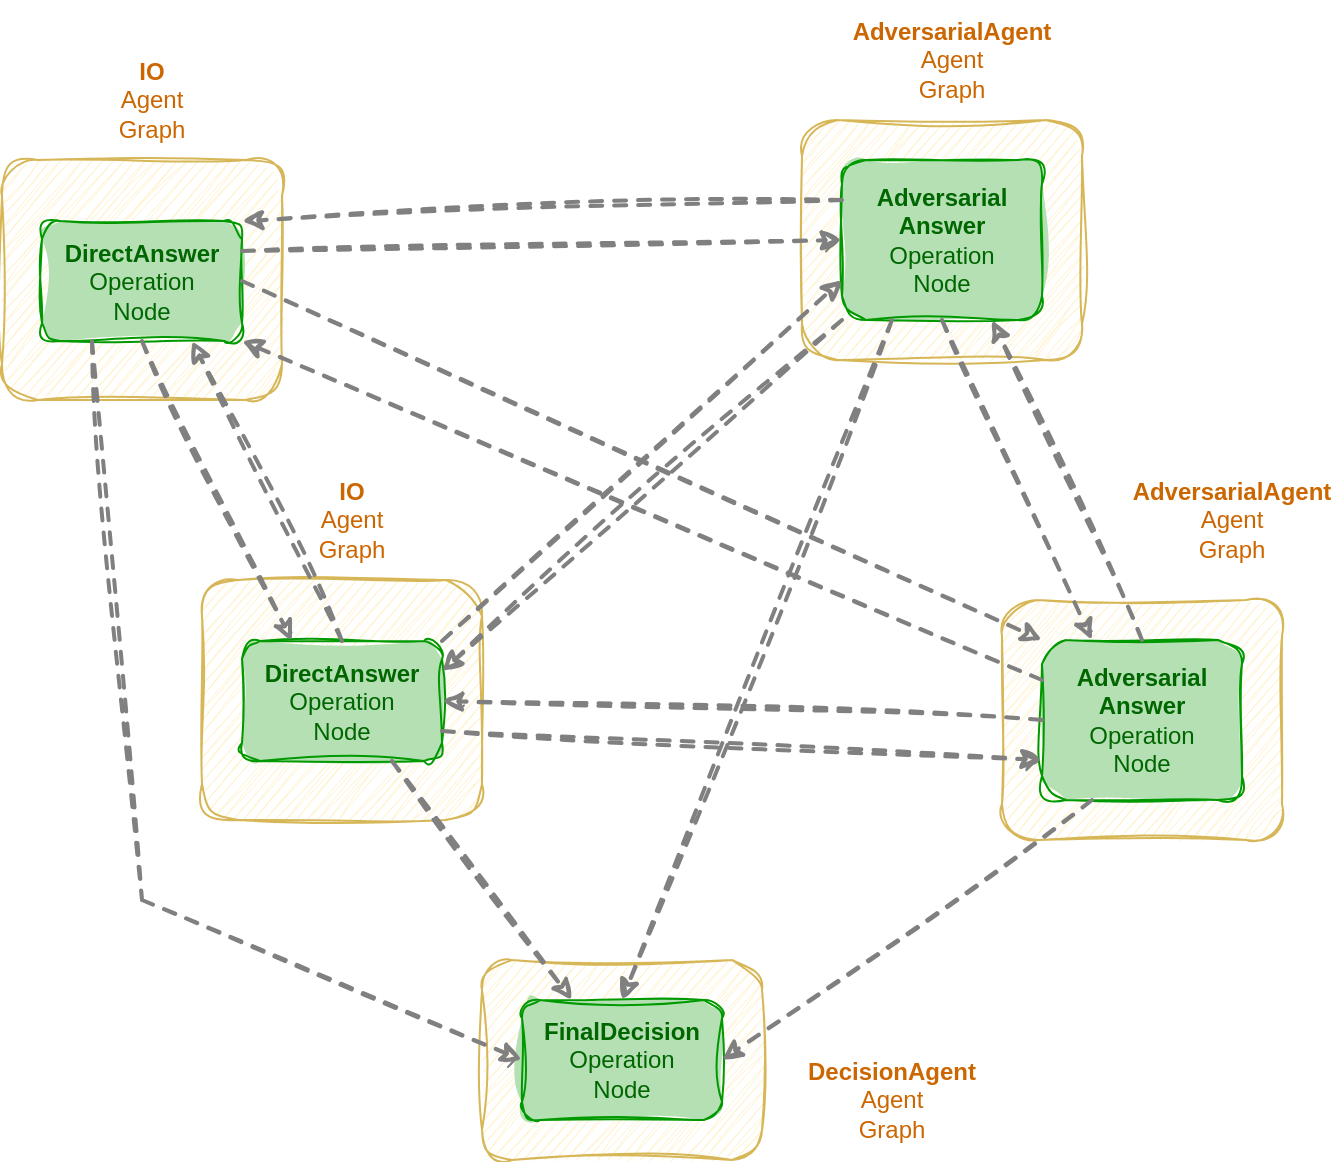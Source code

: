 <mxfile version="22.1.18" type="device">
  <diagram name="Page-1" id="mvyvjCWlfHUkhX-k2Om3">
    <mxGraphModel dx="2074" dy="1214" grid="1" gridSize="10" guides="1" tooltips="1" connect="1" arrows="1" fold="1" page="1" pageScale="1" pageWidth="850" pageHeight="1100" math="0" shadow="0">
      <root>
        <mxCell id="0" />
        <mxCell id="1" parent="0" />
        <mxCell id="mZnFS5OKuAYvDTzdpXn2-1" value="" style="rounded=1;whiteSpace=wrap;html=1;sketch=1;curveFitting=1;jiggle=2;fillColor=#fff2cc;strokeColor=#d6b656;" vertex="1" parent="1">
          <mxGeometry x="340" y="690" width="140" height="100" as="geometry" />
        </mxCell>
        <mxCell id="J99Reh4bUe1s1G-MDTEG-3" value="" style="rounded=1;whiteSpace=wrap;html=1;sketch=1;curveFitting=1;jiggle=2;fillColor=#fff2cc;strokeColor=#d6b656;" parent="1" vertex="1">
          <mxGeometry x="500" y="270" width="140" height="120" as="geometry" />
        </mxCell>
        <mxCell id="J99Reh4bUe1s1G-MDTEG-4" value="&lt;b&gt;Adversarial&lt;br&gt;Answer&lt;/b&gt;&lt;br&gt;Operation&lt;br&gt;Node" style="rounded=1;whiteSpace=wrap;html=1;sketch=1;curveFitting=1;jiggle=2;fillColor=#B4E0B4;strokeColor=#009900;fillStyle=solid;fontColor=#006600;" parent="1" vertex="1">
          <mxGeometry x="520" y="290" width="100" height="80" as="geometry" />
        </mxCell>
        <mxCell id="J99Reh4bUe1s1G-MDTEG-5" value="&lt;b&gt;AdversarialAgent&lt;br&gt;&lt;/b&gt;Agent&lt;br&gt;Graph" style="text;html=1;strokeColor=none;fillColor=none;align=center;verticalAlign=middle;whiteSpace=wrap;rounded=0;fontColor=#CC6600;" parent="1" vertex="1">
          <mxGeometry x="530" y="210" width="90" height="60" as="geometry" />
        </mxCell>
        <mxCell id="J99Reh4bUe1s1G-MDTEG-18" value="&lt;b&gt;FinalDecision&lt;br&gt;&lt;/b&gt;Operation&lt;br&gt;Node" style="rounded=1;whiteSpace=wrap;html=1;sketch=1;curveFitting=1;jiggle=2;fillColor=#B4E0B4;strokeColor=#009900;fillStyle=solid;fontColor=#006600;" parent="1" vertex="1">
          <mxGeometry x="360" y="710" width="100" height="60" as="geometry" />
        </mxCell>
        <mxCell id="CZzCSnsS5xlX5FiLLCHD-4" value="" style="rounded=1;whiteSpace=wrap;html=1;sketch=1;curveFitting=1;jiggle=2;fillColor=#fff2cc;strokeColor=#d6b656;" parent="1" vertex="1">
          <mxGeometry x="100" y="290" width="140" height="120" as="geometry" />
        </mxCell>
        <mxCell id="CZzCSnsS5xlX5FiLLCHD-5" value="&lt;b&gt;DirectAnswer&lt;/b&gt;&lt;br&gt;Operation&lt;br&gt;Node" style="rounded=1;whiteSpace=wrap;html=1;sketch=1;curveFitting=1;jiggle=2;fillColor=#B4E0B4;strokeColor=#009900;fillStyle=solid;fontColor=#006600;" parent="1" vertex="1">
          <mxGeometry x="120" y="320.5" width="100" height="60" as="geometry" />
        </mxCell>
        <mxCell id="CZzCSnsS5xlX5FiLLCHD-6" value="&lt;b&gt;IO&lt;br&gt;&lt;/b&gt;Agent&lt;br&gt;Graph" style="text;html=1;strokeColor=none;fillColor=none;align=center;verticalAlign=middle;whiteSpace=wrap;rounded=0;fontColor=#CC6600;" parent="1" vertex="1">
          <mxGeometry x="130" y="230" width="90" height="60" as="geometry" />
        </mxCell>
        <mxCell id="CZzCSnsS5xlX5FiLLCHD-7" value="" style="rounded=1;whiteSpace=wrap;html=1;sketch=1;curveFitting=1;jiggle=2;fillColor=#fff2cc;strokeColor=#d6b656;" parent="1" vertex="1">
          <mxGeometry x="200" y="500" width="140" height="120" as="geometry" />
        </mxCell>
        <mxCell id="CZzCSnsS5xlX5FiLLCHD-8" value="&lt;b&gt;DirectAnswer&lt;/b&gt;&lt;br&gt;Operation&lt;br&gt;Node" style="rounded=1;whiteSpace=wrap;html=1;sketch=1;curveFitting=1;jiggle=2;fillColor=#B4E0B4;strokeColor=#009900;fillStyle=solid;fontColor=#006600;" parent="1" vertex="1">
          <mxGeometry x="220" y="530.5" width="100" height="60" as="geometry" />
        </mxCell>
        <mxCell id="CZzCSnsS5xlX5FiLLCHD-9" value="&lt;b&gt;IO&lt;br&gt;&lt;/b&gt;Agent&lt;br&gt;Graph" style="text;html=1;strokeColor=none;fillColor=none;align=center;verticalAlign=middle;whiteSpace=wrap;rounded=0;fontColor=#CC6600;" parent="1" vertex="1">
          <mxGeometry x="230" y="440" width="90" height="60" as="geometry" />
        </mxCell>
        <mxCell id="CZzCSnsS5xlX5FiLLCHD-10" value="" style="rounded=1;whiteSpace=wrap;html=1;sketch=1;curveFitting=1;jiggle=2;fillColor=#fff2cc;strokeColor=#d6b656;" parent="1" vertex="1">
          <mxGeometry x="600" y="510" width="140" height="120" as="geometry" />
        </mxCell>
        <mxCell id="CZzCSnsS5xlX5FiLLCHD-11" value="&lt;b&gt;Adversarial&lt;br&gt;Answer&lt;/b&gt;&lt;br&gt;Operation&lt;br&gt;Node" style="rounded=1;whiteSpace=wrap;html=1;sketch=1;curveFitting=1;jiggle=2;fillColor=#B4E0B4;strokeColor=#009900;fillStyle=solid;fontColor=#006600;" parent="1" vertex="1">
          <mxGeometry x="620" y="530" width="100" height="80" as="geometry" />
        </mxCell>
        <mxCell id="CZzCSnsS5xlX5FiLLCHD-12" value="&lt;b&gt;AdversarialAgent&lt;br&gt;&lt;/b&gt;Agent&lt;br&gt;Graph" style="text;html=1;strokeColor=none;fillColor=none;align=center;verticalAlign=middle;whiteSpace=wrap;rounded=0;fontColor=#CC6600;" parent="1" vertex="1">
          <mxGeometry x="670" y="440" width="90" height="60" as="geometry" />
        </mxCell>
        <mxCell id="CZzCSnsS5xlX5FiLLCHD-13" value="" style="endArrow=classic;html=1;rounded=0;strokeWidth=2;dashed=1;sketch=1;curveFitting=1;jiggle=2;entryX=1;entryY=0;entryDx=0;entryDy=0;exitX=0;exitY=0.25;exitDx=0;exitDy=0;strokeColor=#808080;" parent="1" source="J99Reh4bUe1s1G-MDTEG-4" target="CZzCSnsS5xlX5FiLLCHD-5" edge="1">
          <mxGeometry width="50" height="50" relative="1" as="geometry">
            <mxPoint x="525" y="815.5" as="sourcePoint" />
            <mxPoint x="335" y="760" as="targetPoint" />
          </mxGeometry>
        </mxCell>
        <mxCell id="CZzCSnsS5xlX5FiLLCHD-14" value="" style="endArrow=classic;html=1;rounded=0;strokeWidth=2;dashed=1;sketch=1;curveFitting=1;jiggle=2;entryX=0;entryY=0.5;entryDx=0;entryDy=0;exitX=1;exitY=0.25;exitDx=0;exitDy=0;strokeColor=#808080;" parent="1" source="CZzCSnsS5xlX5FiLLCHD-5" target="J99Reh4bUe1s1G-MDTEG-4" edge="1">
          <mxGeometry width="50" height="50" relative="1" as="geometry">
            <mxPoint x="530" y="320" as="sourcePoint" />
            <mxPoint x="230" y="331" as="targetPoint" />
          </mxGeometry>
        </mxCell>
        <mxCell id="CZzCSnsS5xlX5FiLLCHD-15" value="" style="endArrow=classic;html=1;rounded=0;strokeWidth=2;dashed=1;sketch=1;curveFitting=1;jiggle=2;entryX=0;entryY=0;entryDx=0;entryDy=0;exitX=1;exitY=0.5;exitDx=0;exitDy=0;strokeColor=#808080;" parent="1" source="CZzCSnsS5xlX5FiLLCHD-5" target="CZzCSnsS5xlX5FiLLCHD-11" edge="1">
          <mxGeometry width="50" height="50" relative="1" as="geometry">
            <mxPoint x="230" y="346" as="sourcePoint" />
            <mxPoint x="530" y="340" as="targetPoint" />
          </mxGeometry>
        </mxCell>
        <mxCell id="CZzCSnsS5xlX5FiLLCHD-16" value="" style="endArrow=classic;html=1;rounded=0;strokeWidth=2;dashed=1;sketch=1;curveFitting=1;jiggle=2;entryX=0;entryY=0.75;entryDx=0;entryDy=0;exitX=1;exitY=0;exitDx=0;exitDy=0;strokeColor=#808080;" parent="1" source="CZzCSnsS5xlX5FiLLCHD-8" target="J99Reh4bUe1s1G-MDTEG-4" edge="1">
          <mxGeometry width="50" height="50" relative="1" as="geometry">
            <mxPoint x="230" y="361" as="sourcePoint" />
            <mxPoint x="630" y="540" as="targetPoint" />
          </mxGeometry>
        </mxCell>
        <mxCell id="CZzCSnsS5xlX5FiLLCHD-17" value="" style="endArrow=classic;html=1;rounded=0;strokeWidth=2;dashed=1;sketch=1;curveFitting=1;jiggle=2;entryX=0;entryY=0.75;entryDx=0;entryDy=0;exitX=1;exitY=0.75;exitDx=0;exitDy=0;strokeColor=#808080;" parent="1" source="CZzCSnsS5xlX5FiLLCHD-8" target="CZzCSnsS5xlX5FiLLCHD-11" edge="1">
          <mxGeometry width="50" height="50" relative="1" as="geometry">
            <mxPoint x="330" y="541" as="sourcePoint" />
            <mxPoint x="530" y="360" as="targetPoint" />
          </mxGeometry>
        </mxCell>
        <mxCell id="CZzCSnsS5xlX5FiLLCHD-18" value="" style="endArrow=classic;html=1;rounded=0;strokeWidth=2;dashed=1;sketch=1;curveFitting=1;jiggle=2;entryX=0.25;entryY=0;entryDx=0;entryDy=0;exitX=0.5;exitY=1;exitDx=0;exitDy=0;strokeColor=#808080;" parent="1" source="CZzCSnsS5xlX5FiLLCHD-5" target="CZzCSnsS5xlX5FiLLCHD-8" edge="1">
          <mxGeometry width="50" height="50" relative="1" as="geometry">
            <mxPoint x="330" y="556" as="sourcePoint" />
            <mxPoint x="630" y="560" as="targetPoint" />
          </mxGeometry>
        </mxCell>
        <mxCell id="CZzCSnsS5xlX5FiLLCHD-19" value="" style="endArrow=classic;html=1;rounded=0;strokeWidth=2;dashed=1;sketch=1;curveFitting=1;jiggle=2;entryX=0;entryY=0.5;entryDx=0;entryDy=0;exitX=0.25;exitY=1;exitDx=0;exitDy=0;strokeColor=#808080;" parent="1" source="CZzCSnsS5xlX5FiLLCHD-5" target="J99Reh4bUe1s1G-MDTEG-18" edge="1">
          <mxGeometry width="50" height="50" relative="1" as="geometry">
            <mxPoint x="155" y="391" as="sourcePoint" />
            <mxPoint x="255" y="541" as="targetPoint" />
            <Array as="points">
              <mxPoint x="170" y="660" />
            </Array>
          </mxGeometry>
        </mxCell>
        <mxCell id="CZzCSnsS5xlX5FiLLCHD-20" value="" style="endArrow=classic;html=1;rounded=0;strokeWidth=2;dashed=1;sketch=1;curveFitting=1;jiggle=2;entryX=1;entryY=0.25;entryDx=0;entryDy=0;exitX=0;exitY=1;exitDx=0;exitDy=0;strokeColor=#808080;" parent="1" source="J99Reh4bUe1s1G-MDTEG-4" target="CZzCSnsS5xlX5FiLLCHD-8" edge="1">
          <mxGeometry width="50" height="50" relative="1" as="geometry">
            <mxPoint x="530" y="320" as="sourcePoint" />
            <mxPoint x="230" y="331" as="targetPoint" />
          </mxGeometry>
        </mxCell>
        <mxCell id="CZzCSnsS5xlX5FiLLCHD-21" value="" style="endArrow=classic;html=1;rounded=0;strokeWidth=2;dashed=1;sketch=1;curveFitting=1;jiggle=2;entryX=1;entryY=1;entryDx=0;entryDy=0;exitX=0;exitY=0.25;exitDx=0;exitDy=0;strokeColor=#808080;" parent="1" source="CZzCSnsS5xlX5FiLLCHD-11" target="CZzCSnsS5xlX5FiLLCHD-5" edge="1">
          <mxGeometry width="50" height="50" relative="1" as="geometry">
            <mxPoint x="530" y="320" as="sourcePoint" />
            <mxPoint x="230" y="331" as="targetPoint" />
          </mxGeometry>
        </mxCell>
        <mxCell id="CZzCSnsS5xlX5FiLLCHD-22" value="" style="endArrow=classic;html=1;rounded=0;strokeWidth=2;dashed=1;sketch=1;curveFitting=1;jiggle=2;entryX=1;entryY=0.5;entryDx=0;entryDy=0;exitX=0;exitY=0.5;exitDx=0;exitDy=0;strokeColor=#808080;" parent="1" source="CZzCSnsS5xlX5FiLLCHD-11" target="CZzCSnsS5xlX5FiLLCHD-8" edge="1">
          <mxGeometry width="50" height="50" relative="1" as="geometry">
            <mxPoint x="630" y="560" as="sourcePoint" />
            <mxPoint x="230" y="391" as="targetPoint" />
          </mxGeometry>
        </mxCell>
        <mxCell id="CZzCSnsS5xlX5FiLLCHD-23" value="" style="endArrow=classic;html=1;rounded=0;strokeWidth=2;dashed=1;sketch=1;curveFitting=1;jiggle=2;entryX=0.75;entryY=1;entryDx=0;entryDy=0;exitX=0.5;exitY=0;exitDx=0;exitDy=0;strokeColor=#808080;" parent="1" source="CZzCSnsS5xlX5FiLLCHD-11" target="J99Reh4bUe1s1G-MDTEG-4" edge="1">
          <mxGeometry width="50" height="50" relative="1" as="geometry">
            <mxPoint x="680" y="530" as="sourcePoint" />
            <mxPoint x="330" y="571" as="targetPoint" />
          </mxGeometry>
        </mxCell>
        <mxCell id="CZzCSnsS5xlX5FiLLCHD-24" value="" style="endArrow=classic;html=1;rounded=0;strokeWidth=2;dashed=1;sketch=1;curveFitting=1;jiggle=2;entryX=0.25;entryY=0;entryDx=0;entryDy=0;exitX=0.5;exitY=1;exitDx=0;exitDy=0;strokeColor=#808080;" parent="1" source="J99Reh4bUe1s1G-MDTEG-4" target="CZzCSnsS5xlX5FiLLCHD-11" edge="1">
          <mxGeometry width="50" height="50" relative="1" as="geometry">
            <mxPoint x="520" y="440" as="sourcePoint" />
            <mxPoint x="605" y="380" as="targetPoint" />
          </mxGeometry>
        </mxCell>
        <mxCell id="CZzCSnsS5xlX5FiLLCHD-25" value="" style="endArrow=classic;html=1;rounded=0;strokeWidth=2;dashed=1;sketch=1;curveFitting=1;jiggle=2;entryX=0.25;entryY=0;entryDx=0;entryDy=0;exitX=0.75;exitY=1;exitDx=0;exitDy=0;strokeColor=#808080;" parent="1" source="CZzCSnsS5xlX5FiLLCHD-8" target="J99Reh4bUe1s1G-MDTEG-18" edge="1">
          <mxGeometry width="50" height="50" relative="1" as="geometry">
            <mxPoint x="500" y="430" as="sourcePoint" />
            <mxPoint x="575" y="590" as="targetPoint" />
          </mxGeometry>
        </mxCell>
        <mxCell id="CZzCSnsS5xlX5FiLLCHD-27" value="" style="endArrow=classic;html=1;rounded=0;strokeWidth=2;dashed=1;sketch=1;curveFitting=1;jiggle=2;entryX=0.5;entryY=0;entryDx=0;entryDy=0;exitX=0.25;exitY=1;exitDx=0;exitDy=0;strokeColor=#808080;" parent="1" source="J99Reh4bUe1s1G-MDTEG-4" target="J99Reh4bUe1s1G-MDTEG-18" edge="1">
          <mxGeometry width="50" height="50" relative="1" as="geometry">
            <mxPoint x="305" y="601" as="sourcePoint" />
            <mxPoint x="395" y="720" as="targetPoint" />
          </mxGeometry>
        </mxCell>
        <mxCell id="CZzCSnsS5xlX5FiLLCHD-28" value="" style="endArrow=classic;html=1;rounded=0;strokeWidth=2;dashed=1;sketch=1;curveFitting=1;jiggle=2;entryX=1;entryY=0.5;entryDx=0;entryDy=0;exitX=0.25;exitY=1;exitDx=0;exitDy=0;strokeColor=#808080;" parent="1" source="CZzCSnsS5xlX5FiLLCHD-11" target="J99Reh4bUe1s1G-MDTEG-18" edge="1">
          <mxGeometry width="50" height="50" relative="1" as="geometry">
            <mxPoint x="555" y="380" as="sourcePoint" />
            <mxPoint x="420" y="720" as="targetPoint" />
          </mxGeometry>
        </mxCell>
        <mxCell id="CZzCSnsS5xlX5FiLLCHD-31" value="" style="endArrow=classic;html=1;rounded=0;strokeWidth=2;dashed=1;sketch=1;curveFitting=1;jiggle=2;entryX=0.75;entryY=1;entryDx=0;entryDy=0;exitX=0.5;exitY=0;exitDx=0;exitDy=0;strokeColor=#808080;" parent="1" source="CZzCSnsS5xlX5FiLLCHD-8" target="CZzCSnsS5xlX5FiLLCHD-5" edge="1">
          <mxGeometry width="50" height="50" relative="1" as="geometry">
            <mxPoint x="180" y="391" as="sourcePoint" />
            <mxPoint x="255" y="541" as="targetPoint" />
          </mxGeometry>
        </mxCell>
        <mxCell id="mZnFS5OKuAYvDTzdpXn2-2" value="&lt;b&gt;DecisionAgent&lt;br&gt;&lt;/b&gt;Agent&lt;br&gt;Graph" style="text;html=1;strokeColor=none;fillColor=none;align=center;verticalAlign=middle;whiteSpace=wrap;rounded=0;fontColor=#CC6600;" vertex="1" parent="1">
          <mxGeometry x="500" y="730" width="90" height="60" as="geometry" />
        </mxCell>
      </root>
    </mxGraphModel>
  </diagram>
</mxfile>
